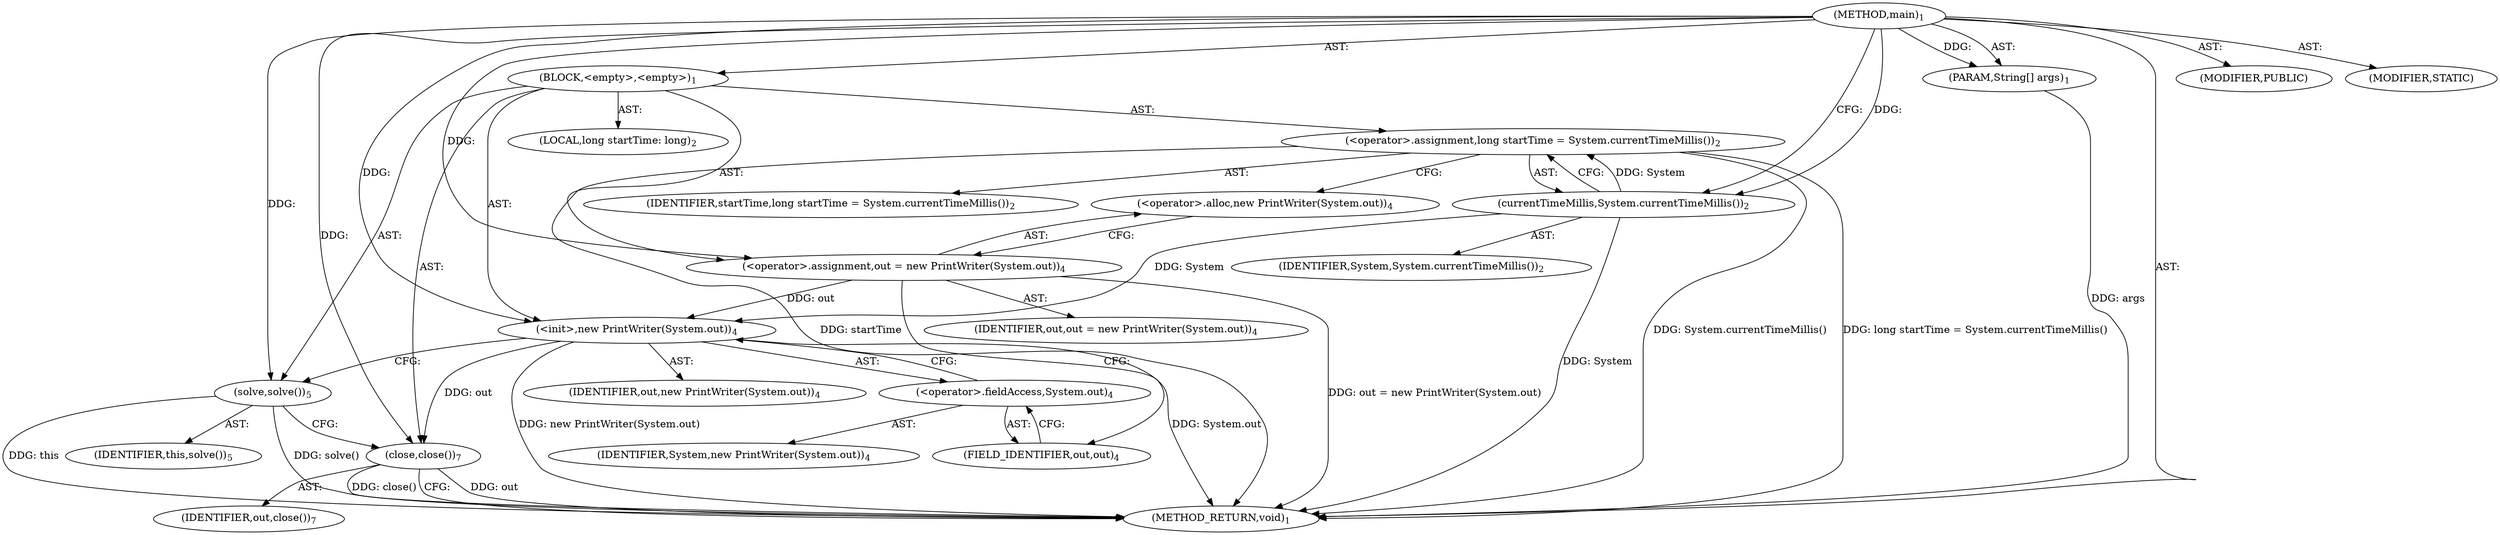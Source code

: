 digraph "main" {  
"17" [label = <(METHOD,main)<SUB>1</SUB>> ]
"18" [label = <(PARAM,String[] args)<SUB>1</SUB>> ]
"19" [label = <(BLOCK,&lt;empty&gt;,&lt;empty&gt;)<SUB>1</SUB>> ]
"20" [label = <(LOCAL,long startTime: long)<SUB>2</SUB>> ]
"21" [label = <(&lt;operator&gt;.assignment,long startTime = System.currentTimeMillis())<SUB>2</SUB>> ]
"22" [label = <(IDENTIFIER,startTime,long startTime = System.currentTimeMillis())<SUB>2</SUB>> ]
"23" [label = <(currentTimeMillis,System.currentTimeMillis())<SUB>2</SUB>> ]
"24" [label = <(IDENTIFIER,System,System.currentTimeMillis())<SUB>2</SUB>> ]
"25" [label = <(&lt;operator&gt;.assignment,out = new PrintWriter(System.out))<SUB>4</SUB>> ]
"26" [label = <(IDENTIFIER,out,out = new PrintWriter(System.out))<SUB>4</SUB>> ]
"27" [label = <(&lt;operator&gt;.alloc,new PrintWriter(System.out))<SUB>4</SUB>> ]
"28" [label = <(&lt;init&gt;,new PrintWriter(System.out))<SUB>4</SUB>> ]
"29" [label = <(IDENTIFIER,out,new PrintWriter(System.out))<SUB>4</SUB>> ]
"30" [label = <(&lt;operator&gt;.fieldAccess,System.out)<SUB>4</SUB>> ]
"31" [label = <(IDENTIFIER,System,new PrintWriter(System.out))<SUB>4</SUB>> ]
"32" [label = <(FIELD_IDENTIFIER,out,out)<SUB>4</SUB>> ]
"33" [label = <(solve,solve())<SUB>5</SUB>> ]
"34" [label = <(IDENTIFIER,this,solve())<SUB>5</SUB>> ]
"35" [label = <(close,close())<SUB>7</SUB>> ]
"36" [label = <(IDENTIFIER,out,close())<SUB>7</SUB>> ]
"37" [label = <(MODIFIER,PUBLIC)> ]
"38" [label = <(MODIFIER,STATIC)> ]
"39" [label = <(METHOD_RETURN,void)<SUB>1</SUB>> ]
  "17" -> "18"  [ label = "AST: "] 
  "17" -> "19"  [ label = "AST: "] 
  "17" -> "37"  [ label = "AST: "] 
  "17" -> "38"  [ label = "AST: "] 
  "17" -> "39"  [ label = "AST: "] 
  "19" -> "20"  [ label = "AST: "] 
  "19" -> "21"  [ label = "AST: "] 
  "19" -> "25"  [ label = "AST: "] 
  "19" -> "28"  [ label = "AST: "] 
  "19" -> "33"  [ label = "AST: "] 
  "19" -> "35"  [ label = "AST: "] 
  "21" -> "22"  [ label = "AST: "] 
  "21" -> "23"  [ label = "AST: "] 
  "23" -> "24"  [ label = "AST: "] 
  "25" -> "26"  [ label = "AST: "] 
  "25" -> "27"  [ label = "AST: "] 
  "28" -> "29"  [ label = "AST: "] 
  "28" -> "30"  [ label = "AST: "] 
  "30" -> "31"  [ label = "AST: "] 
  "30" -> "32"  [ label = "AST: "] 
  "33" -> "34"  [ label = "AST: "] 
  "35" -> "36"  [ label = "AST: "] 
  "21" -> "27"  [ label = "CFG: "] 
  "25" -> "32"  [ label = "CFG: "] 
  "28" -> "33"  [ label = "CFG: "] 
  "33" -> "35"  [ label = "CFG: "] 
  "35" -> "39"  [ label = "CFG: "] 
  "23" -> "21"  [ label = "CFG: "] 
  "27" -> "25"  [ label = "CFG: "] 
  "30" -> "28"  [ label = "CFG: "] 
  "32" -> "30"  [ label = "CFG: "] 
  "17" -> "23"  [ label = "CFG: "] 
  "18" -> "39"  [ label = "DDG: args"] 
  "21" -> "39"  [ label = "DDG: startTime"] 
  "23" -> "39"  [ label = "DDG: System"] 
  "21" -> "39"  [ label = "DDG: System.currentTimeMillis()"] 
  "21" -> "39"  [ label = "DDG: long startTime = System.currentTimeMillis()"] 
  "25" -> "39"  [ label = "DDG: out = new PrintWriter(System.out)"] 
  "28" -> "39"  [ label = "DDG: System.out"] 
  "28" -> "39"  [ label = "DDG: new PrintWriter(System.out)"] 
  "33" -> "39"  [ label = "DDG: solve()"] 
  "35" -> "39"  [ label = "DDG: out"] 
  "35" -> "39"  [ label = "DDG: close()"] 
  "33" -> "39"  [ label = "DDG: this"] 
  "17" -> "18"  [ label = "DDG: "] 
  "23" -> "21"  [ label = "DDG: System"] 
  "17" -> "25"  [ label = "DDG: "] 
  "25" -> "28"  [ label = "DDG: out"] 
  "17" -> "28"  [ label = "DDG: "] 
  "23" -> "28"  [ label = "DDG: System"] 
  "17" -> "33"  [ label = "DDG: "] 
  "28" -> "35"  [ label = "DDG: out"] 
  "17" -> "35"  [ label = "DDG: "] 
  "17" -> "23"  [ label = "DDG: "] 
}
